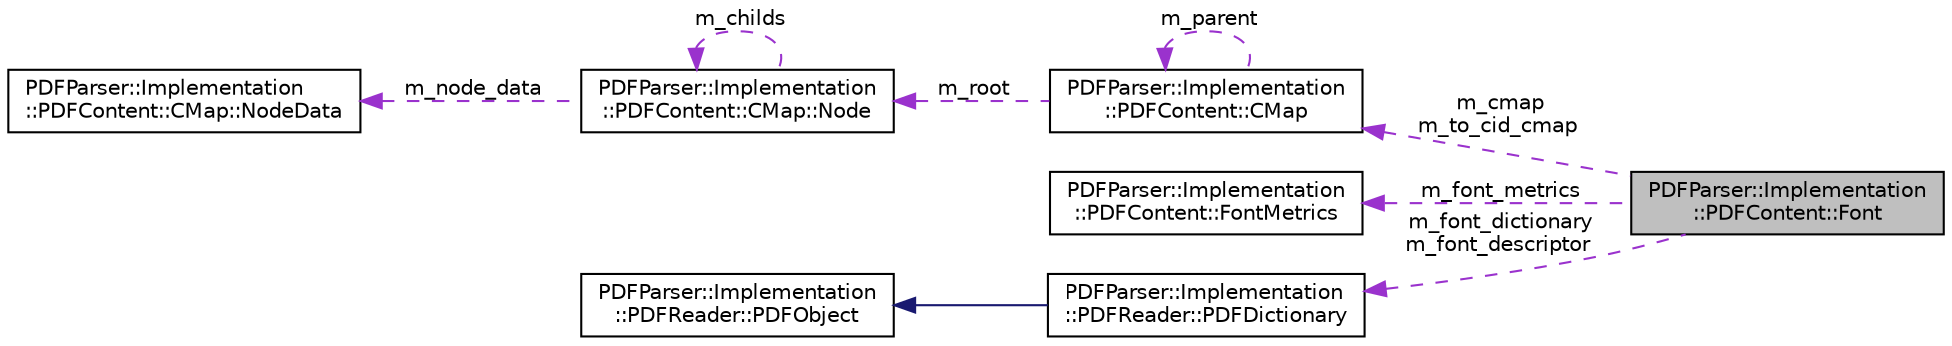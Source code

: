 digraph "PDFParser::Implementation::PDFContent::Font"
{
  edge [fontname="Helvetica",fontsize="10",labelfontname="Helvetica",labelfontsize="10"];
  node [fontname="Helvetica",fontsize="10",shape=record];
  rankdir="LR";
  Node1 [label="PDFParser::Implementation\l::PDFContent::Font",height=0.2,width=0.4,color="black", fillcolor="grey75", style="filled", fontcolor="black"];
  Node2 -> Node1 [dir="back",color="darkorchid3",fontsize="10",style="dashed",label=" m_cmap\nm_to_cid_cmap" ,fontname="Helvetica"];
  Node2 [label="PDFParser::Implementation\l::PDFContent::CMap",height=0.2,width=0.4,color="black", fillcolor="white", style="filled",URL="$struct_p_d_f_parser_1_1_implementation_1_1_p_d_f_content_1_1_c_map.html"];
  Node2 -> Node2 [dir="back",color="darkorchid3",fontsize="10",style="dashed",label=" m_parent" ,fontname="Helvetica"];
  Node3 -> Node2 [dir="back",color="darkorchid3",fontsize="10",style="dashed",label=" m_root" ,fontname="Helvetica"];
  Node3 [label="PDFParser::Implementation\l::PDFContent::CMap::Node",height=0.2,width=0.4,color="black", fillcolor="white", style="filled",URL="$struct_p_d_f_parser_1_1_implementation_1_1_p_d_f_content_1_1_c_map_1_1_node.html"];
  Node4 -> Node3 [dir="back",color="darkorchid3",fontsize="10",style="dashed",label=" m_node_data" ,fontname="Helvetica"];
  Node4 [label="PDFParser::Implementation\l::PDFContent::CMap::NodeData",height=0.2,width=0.4,color="black", fillcolor="white", style="filled",URL="$struct_p_d_f_parser_1_1_implementation_1_1_p_d_f_content_1_1_c_map_1_1_node_data.html"];
  Node3 -> Node3 [dir="back",color="darkorchid3",fontsize="10",style="dashed",label=" m_childs" ,fontname="Helvetica"];
  Node5 -> Node1 [dir="back",color="darkorchid3",fontsize="10",style="dashed",label=" m_font_metrics" ,fontname="Helvetica"];
  Node5 [label="PDFParser::Implementation\l::PDFContent::FontMetrics",height=0.2,width=0.4,color="black", fillcolor="white", style="filled",URL="$struct_p_d_f_parser_1_1_implementation_1_1_p_d_f_content_1_1_font_metrics.html"];
  Node6 -> Node1 [dir="back",color="darkorchid3",fontsize="10",style="dashed",label=" m_font_dictionary\nm_font_descriptor" ,fontname="Helvetica"];
  Node6 [label="PDFParser::Implementation\l::PDFReader::PDFDictionary",height=0.2,width=0.4,color="black", fillcolor="white", style="filled",URL="$class_p_d_f_parser_1_1_implementation_1_1_p_d_f_reader_1_1_p_d_f_dictionary.html"];
  Node7 -> Node6 [dir="back",color="midnightblue",fontsize="10",style="solid",fontname="Helvetica"];
  Node7 [label="PDFParser::Implementation\l::PDFReader::PDFObject",height=0.2,width=0.4,color="black", fillcolor="white", style="filled",URL="$class_p_d_f_parser_1_1_implementation_1_1_p_d_f_reader_1_1_p_d_f_object.html"];
}
